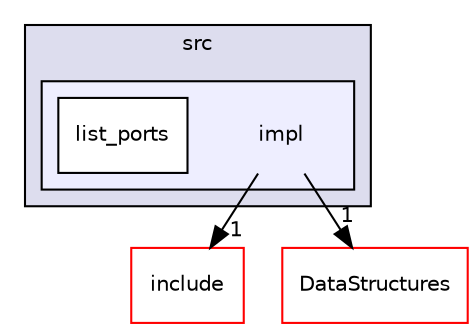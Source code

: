 digraph "C:/Users/disoz/Documents/GitHub/ERT2020GS/Telecom/RFmodem/lib/serial/src/impl" {
  compound=true
  node [ fontsize="10", fontname="Helvetica"];
  edge [ labelfontsize="10", labelfontname="Helvetica"];
  subgraph clusterdir_0f47c8eb95ef3101e7066c94cf519c3e {
    graph [ bgcolor="#ddddee", pencolor="black", label="src" fontname="Helvetica", fontsize="10", URL="dir_0f47c8eb95ef3101e7066c94cf519c3e.html"]
  subgraph clusterdir_c14113da00fa934820f9f93f66481b5f {
    graph [ bgcolor="#eeeeff", pencolor="black", label="" URL="dir_c14113da00fa934820f9f93f66481b5f.html"];
    dir_c14113da00fa934820f9f93f66481b5f [shape=plaintext label="impl"];
    dir_9b68893809a3f0ba9d0e597e80c7ff47 [shape=box label="list_ports" color="black" fillcolor="white" style="filled" URL="dir_9b68893809a3f0ba9d0e597e80c7ff47.html"];
  }
  }
  dir_9260bf821c62849d35ade27504a9c8e7 [shape=box label="include" fillcolor="white" style="filled" color="red" URL="dir_9260bf821c62849d35ade27504a9c8e7.html"];
  dir_02d2c86cd241969923768d6461021ed8 [shape=box label="DataStructures" fillcolor="white" style="filled" color="red" URL="dir_02d2c86cd241969923768d6461021ed8.html"];
  dir_c14113da00fa934820f9f93f66481b5f->dir_9260bf821c62849d35ade27504a9c8e7 [headlabel="1", labeldistance=1.5 headhref="dir_000025_000021.html"];
  dir_c14113da00fa934820f9f93f66481b5f->dir_02d2c86cd241969923768d6461021ed8 [headlabel="1", labeldistance=1.5 headhref="dir_000025_000005.html"];
}
